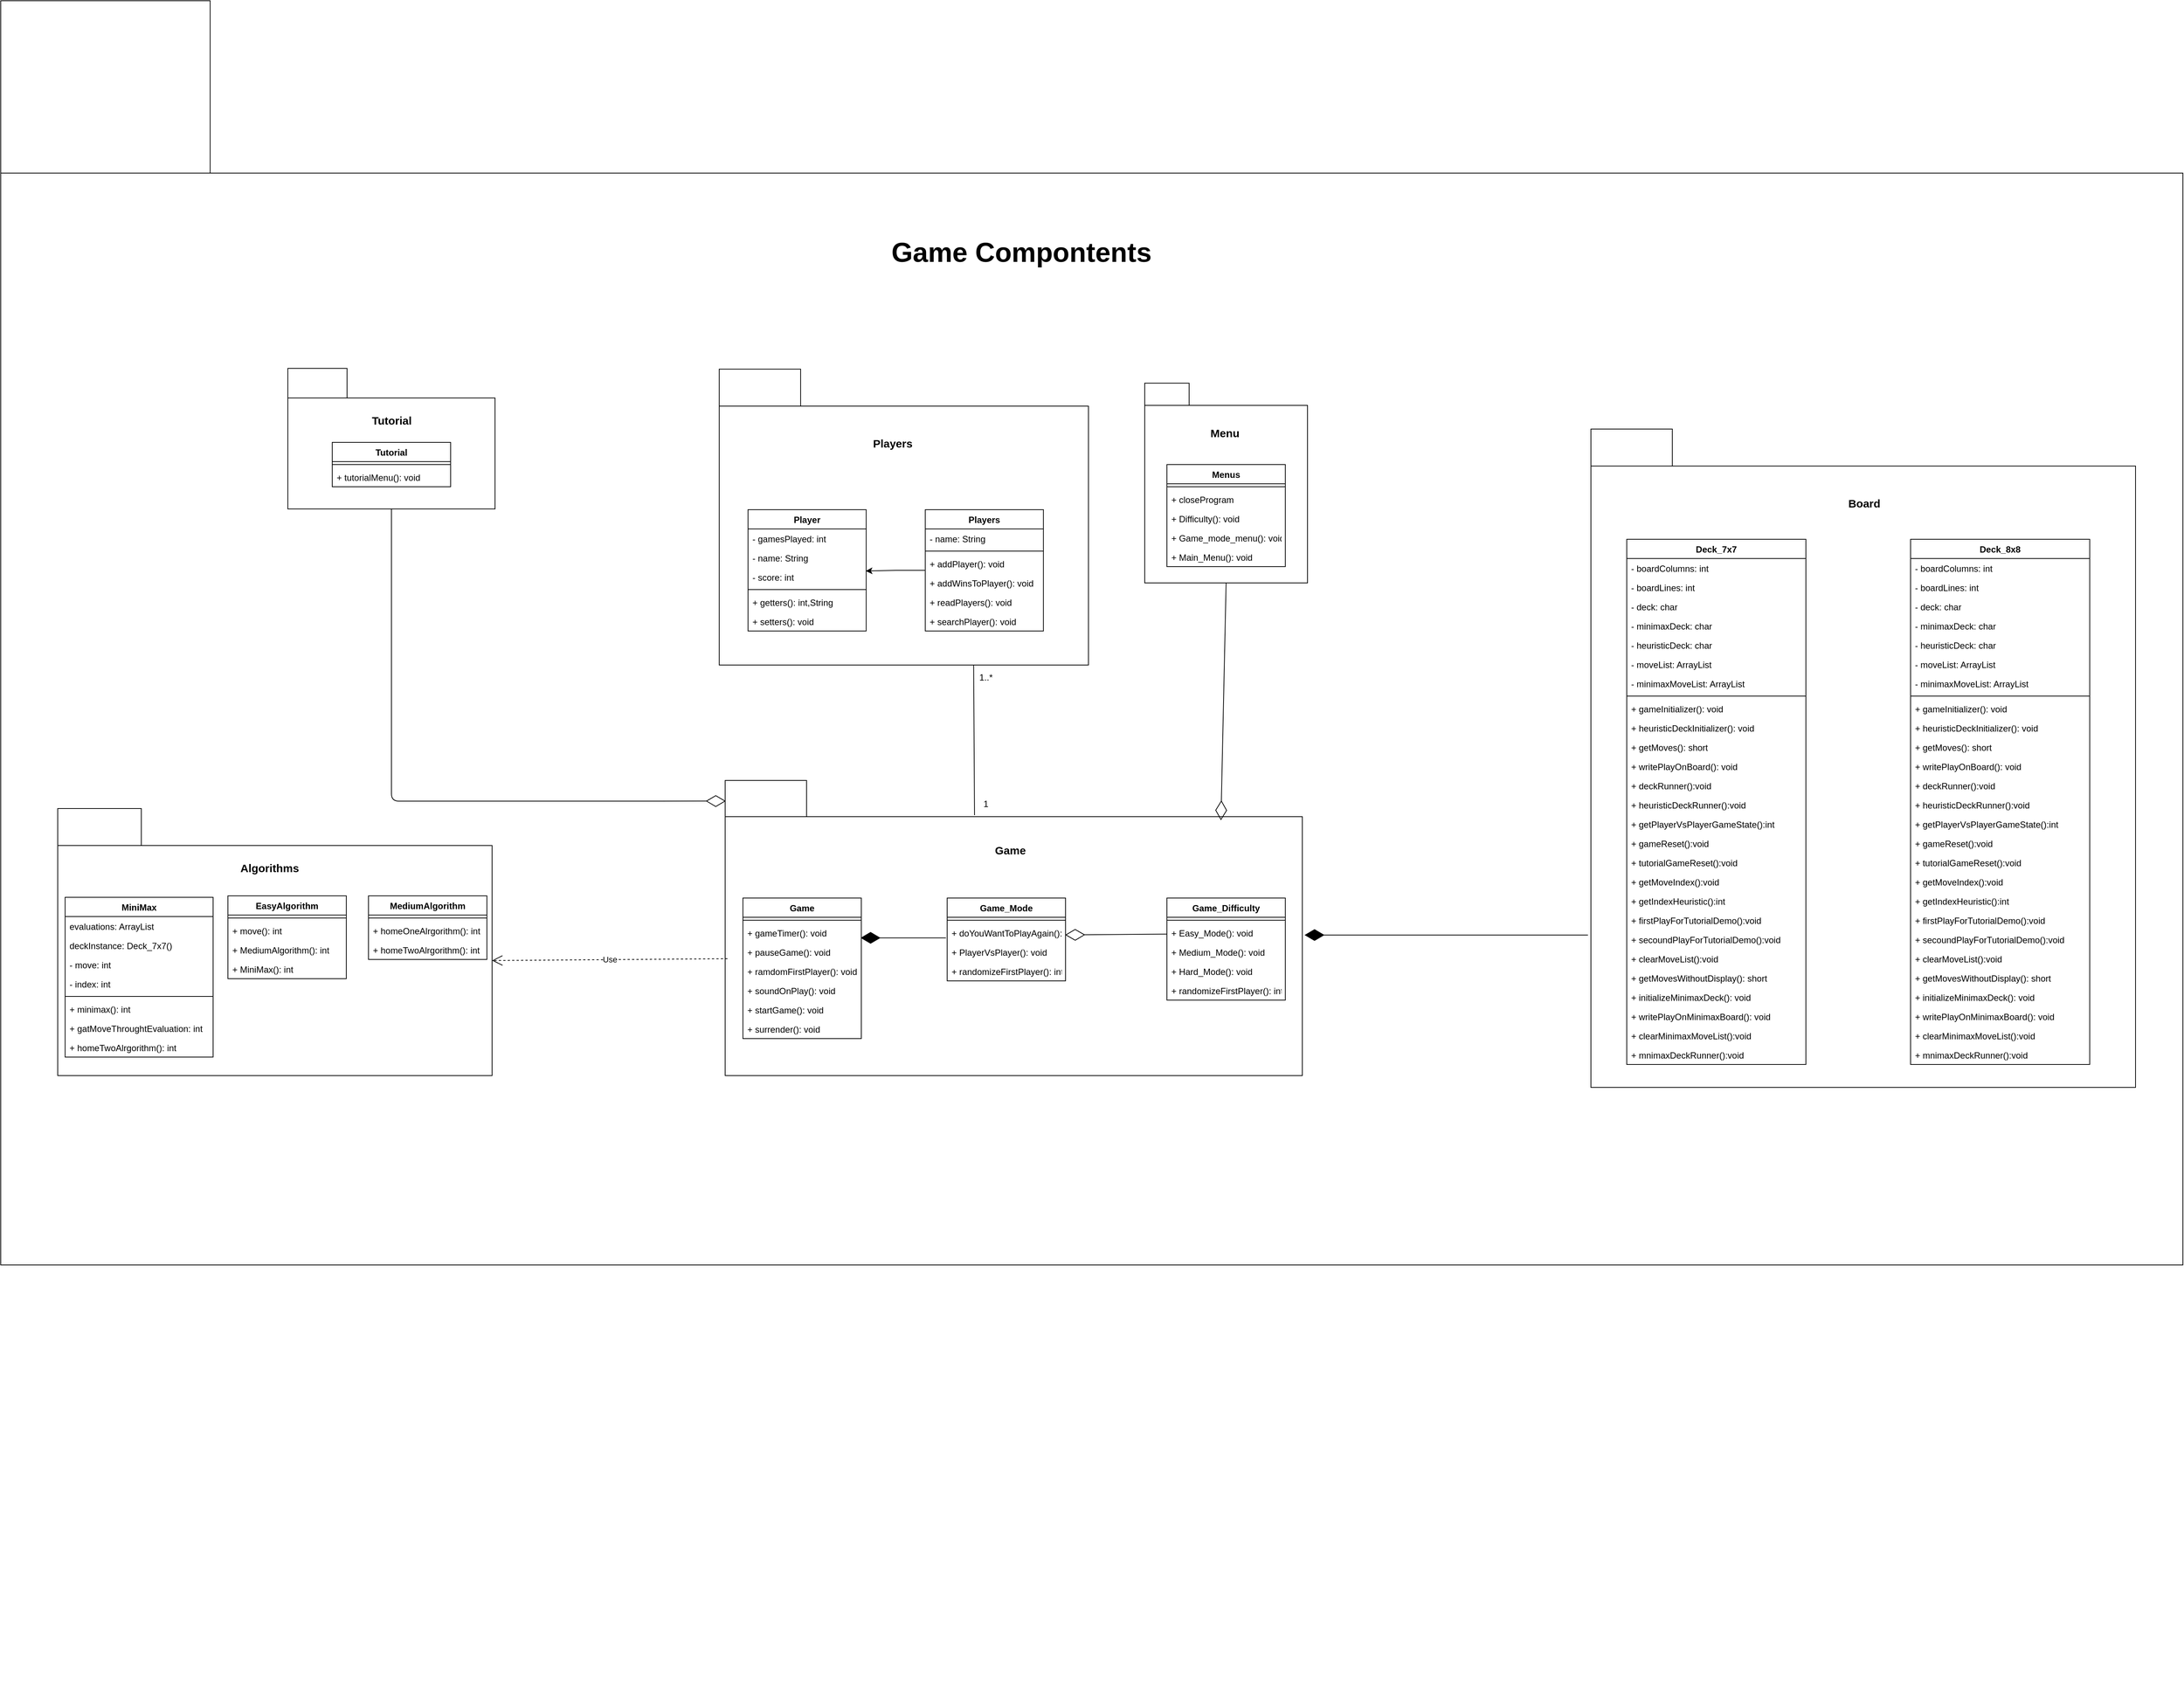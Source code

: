 <mxfile version="14.6.13" type="device"><diagram id="SHiGLCCTv51nnMmZFVOm" name="Page-1"><mxGraphModel dx="5067" dy="4311" grid="0" gridSize="10" guides="1" tooltips="1" connect="1" arrows="1" fold="1" page="1" pageScale="1" pageWidth="827" pageHeight="1169" math="0" shadow="0"><root><mxCell id="0"/><mxCell id="1" parent="0"/><mxCell id="QZk0ATHVLCthjwW66HpD-168" value="" style="shape=folder;fontStyle=1;spacingTop=10;tabWidth=283;tabHeight=233;tabPosition=left;html=1;" parent="1" vertex="1"><mxGeometry x="-1083" y="-2013" width="2949" height="1709" as="geometry"/></mxCell><mxCell id="QZk0ATHVLCthjwW66HpD-177" value="" style="group" parent="1" vertex="1" connectable="0"><mxGeometry x="-1006" y="-921" width="587" height="361" as="geometry"/></mxCell><mxCell id="QZk0ATHVLCthjwW66HpD-24" value="" style="shape=folder;fontStyle=1;spacingTop=10;tabWidth=113;tabHeight=50;tabPosition=left;html=1;" parent="QZk0ATHVLCthjwW66HpD-177" vertex="1"><mxGeometry width="587" height="361" as="geometry"/></mxCell><mxCell id="QZk0ATHVLCthjwW66HpD-42" value="MediumAlgorithm" style="swimlane;fontStyle=1;align=center;verticalAlign=top;childLayout=stackLayout;horizontal=1;startSize=26;horizontalStack=0;resizeParent=1;resizeParentMax=0;resizeLast=0;collapsible=1;marginBottom=0;" parent="QZk0ATHVLCthjwW66HpD-177" vertex="1"><mxGeometry x="420" y="118" width="160" height="86" as="geometry"/></mxCell><mxCell id="QZk0ATHVLCthjwW66HpD-44" value="" style="line;strokeWidth=1;fillColor=none;align=left;verticalAlign=middle;spacingTop=-1;spacingLeft=3;spacingRight=3;rotatable=0;labelPosition=right;points=[];portConstraint=eastwest;" parent="QZk0ATHVLCthjwW66HpD-42" vertex="1"><mxGeometry y="26" width="160" height="8" as="geometry"/></mxCell><mxCell id="QZk0ATHVLCthjwW66HpD-45" value="+ homeOneAlrgorithm(): int" style="text;strokeColor=none;fillColor=none;align=left;verticalAlign=top;spacingLeft=4;spacingRight=4;overflow=hidden;rotatable=0;points=[[0,0.5],[1,0.5]];portConstraint=eastwest;" parent="QZk0ATHVLCthjwW66HpD-42" vertex="1"><mxGeometry y="34" width="160" height="26" as="geometry"/></mxCell><mxCell id="QZk0ATHVLCthjwW66HpD-48" value="+ homeTwoAlrgorithm(): int" style="text;strokeColor=none;fillColor=none;align=left;verticalAlign=top;spacingLeft=4;spacingRight=4;overflow=hidden;rotatable=0;points=[[0,0.5],[1,0.5]];portConstraint=eastwest;" parent="QZk0ATHVLCthjwW66HpD-42" vertex="1"><mxGeometry y="60" width="160" height="26" as="geometry"/></mxCell><mxCell id="QZk0ATHVLCthjwW66HpD-49" value="MiniMax" style="swimlane;fontStyle=1;align=center;verticalAlign=top;childLayout=stackLayout;horizontal=1;startSize=26;horizontalStack=0;resizeParent=1;resizeParentMax=0;resizeLast=0;collapsible=1;marginBottom=0;" parent="QZk0ATHVLCthjwW66HpD-177" vertex="1"><mxGeometry x="10" y="120" width="200" height="216" as="geometry"/></mxCell><mxCell id="QZk0ATHVLCthjwW66HpD-55" value="evaluations: ArrayList" style="text;strokeColor=none;fillColor=none;align=left;verticalAlign=top;spacingLeft=4;spacingRight=4;overflow=hidden;rotatable=0;points=[[0,0.5],[1,0.5]];portConstraint=eastwest;" parent="QZk0ATHVLCthjwW66HpD-49" vertex="1"><mxGeometry y="26" width="200" height="26" as="geometry"/></mxCell><mxCell id="QZk0ATHVLCthjwW66HpD-50" value="deckInstance: Deck_7x7()" style="text;strokeColor=none;fillColor=none;align=left;verticalAlign=top;spacingLeft=4;spacingRight=4;overflow=hidden;rotatable=0;points=[[0,0.5],[1,0.5]];portConstraint=eastwest;" parent="QZk0ATHVLCthjwW66HpD-49" vertex="1"><mxGeometry y="52" width="200" height="26" as="geometry"/></mxCell><mxCell id="QZk0ATHVLCthjwW66HpD-56" value="- move: int" style="text;strokeColor=none;fillColor=none;align=left;verticalAlign=top;spacingLeft=4;spacingRight=4;overflow=hidden;rotatable=0;points=[[0,0.5],[1,0.5]];portConstraint=eastwest;" parent="QZk0ATHVLCthjwW66HpD-49" vertex="1"><mxGeometry y="78" width="200" height="26" as="geometry"/></mxCell><mxCell id="QZk0ATHVLCthjwW66HpD-57" value="- index: int" style="text;strokeColor=none;fillColor=none;align=left;verticalAlign=top;spacingLeft=4;spacingRight=4;overflow=hidden;rotatable=0;points=[[0,0.5],[1,0.5]];portConstraint=eastwest;" parent="QZk0ATHVLCthjwW66HpD-49" vertex="1"><mxGeometry y="104" width="200" height="26" as="geometry"/></mxCell><mxCell id="QZk0ATHVLCthjwW66HpD-51" value="" style="line;strokeWidth=1;fillColor=none;align=left;verticalAlign=middle;spacingTop=-1;spacingLeft=3;spacingRight=3;rotatable=0;labelPosition=right;points=[];portConstraint=eastwest;" parent="QZk0ATHVLCthjwW66HpD-49" vertex="1"><mxGeometry y="130" width="200" height="8" as="geometry"/></mxCell><mxCell id="QZk0ATHVLCthjwW66HpD-52" value="+ minimax(): int" style="text;strokeColor=none;fillColor=none;align=left;verticalAlign=top;spacingLeft=4;spacingRight=4;overflow=hidden;rotatable=0;points=[[0,0.5],[1,0.5]];portConstraint=eastwest;" parent="QZk0ATHVLCthjwW66HpD-49" vertex="1"><mxGeometry y="138" width="200" height="26" as="geometry"/></mxCell><mxCell id="QZk0ATHVLCthjwW66HpD-54" value="+ gatMoveThroughtEvaluation: int" style="text;strokeColor=none;fillColor=none;align=left;verticalAlign=top;spacingLeft=4;spacingRight=4;overflow=hidden;rotatable=0;points=[[0,0.5],[1,0.5]];portConstraint=eastwest;" parent="QZk0ATHVLCthjwW66HpD-49" vertex="1"><mxGeometry y="164" width="200" height="26" as="geometry"/></mxCell><mxCell id="QZk0ATHVLCthjwW66HpD-53" value="+ homeTwoAlrgorithm(): int" style="text;strokeColor=none;fillColor=none;align=left;verticalAlign=top;spacingLeft=4;spacingRight=4;overflow=hidden;rotatable=0;points=[[0,0.5],[1,0.5]];portConstraint=eastwest;" parent="QZk0ATHVLCthjwW66HpD-49" vertex="1"><mxGeometry y="190" width="200" height="26" as="geometry"/></mxCell><mxCell id="0ii3OmerjSf7VFNKcAh5-3" value="EasyAlgorithm" style="swimlane;fontStyle=1;align=center;verticalAlign=top;childLayout=stackLayout;horizontal=1;startSize=26;horizontalStack=0;resizeParent=1;resizeParentMax=0;resizeLast=0;collapsible=1;marginBottom=0;" parent="QZk0ATHVLCthjwW66HpD-177" vertex="1"><mxGeometry x="230" y="118" width="160" height="112" as="geometry"/></mxCell><mxCell id="0ii3OmerjSf7VFNKcAh5-5" value="" style="line;strokeWidth=1;fillColor=none;align=left;verticalAlign=middle;spacingTop=-1;spacingLeft=3;spacingRight=3;rotatable=0;labelPosition=right;points=[];portConstraint=eastwest;" parent="0ii3OmerjSf7VFNKcAh5-3" vertex="1"><mxGeometry y="26" width="160" height="8" as="geometry"/></mxCell><mxCell id="0ii3OmerjSf7VFNKcAh5-6" value="+ move(): int" style="text;strokeColor=none;fillColor=none;align=left;verticalAlign=top;spacingLeft=4;spacingRight=4;overflow=hidden;rotatable=0;points=[[0,0.5],[1,0.5]];portConstraint=eastwest;" parent="0ii3OmerjSf7VFNKcAh5-3" vertex="1"><mxGeometry y="34" width="160" height="26" as="geometry"/></mxCell><mxCell id="0ii3OmerjSf7VFNKcAh5-7" value="+ MediumAlgorithm(): int" style="text;strokeColor=none;fillColor=none;align=left;verticalAlign=top;spacingLeft=4;spacingRight=4;overflow=hidden;rotatable=0;points=[[0,0.5],[1,0.5]];portConstraint=eastwest;" parent="0ii3OmerjSf7VFNKcAh5-3" vertex="1"><mxGeometry y="60" width="160" height="26" as="geometry"/></mxCell><mxCell id="0ii3OmerjSf7VFNKcAh5-8" value="+ MiniMax(): int" style="text;strokeColor=none;fillColor=none;align=left;verticalAlign=top;spacingLeft=4;spacingRight=4;overflow=hidden;rotatable=0;points=[[0,0.5],[1,0.5]];portConstraint=eastwest;" parent="0ii3OmerjSf7VFNKcAh5-3" vertex="1"><mxGeometry y="86" width="160" height="26" as="geometry"/></mxCell><mxCell id="QZk0ATHVLCthjwW66HpD-178" value="&lt;b&gt;&lt;font style=&quot;font-size: 15px&quot;&gt;Algorithms&lt;/font&gt;&lt;/b&gt;" style="text;html=1;align=center;verticalAlign=middle;resizable=0;points=[];autosize=1;strokeColor=none;" parent="QZk0ATHVLCthjwW66HpD-177" vertex="1"><mxGeometry x="241" y="70" width="90" height="20" as="geometry"/></mxCell><mxCell id="lV8-wAwcpKjAituCQFwr-4" value="" style="group" vertex="1" connectable="0" parent="1"><mxGeometry x="463" y="-1496" width="220" height="270" as="geometry"/></mxCell><mxCell id="lV8-wAwcpKjAituCQFwr-27" value="" style="group" vertex="1" connectable="0" parent="lV8-wAwcpKjAituCQFwr-4"><mxGeometry width="220" height="270" as="geometry"/></mxCell><mxCell id="QZk0ATHVLCthjwW66HpD-27" value="" style="shape=folder;fontStyle=1;spacingTop=10;tabWidth=60;tabHeight=30;tabPosition=left;html=1;" parent="lV8-wAwcpKjAituCQFwr-27" vertex="1"><mxGeometry width="220" height="270" as="geometry"/></mxCell><mxCell id="QZk0ATHVLCthjwW66HpD-136" value="Menus" style="swimlane;fontStyle=1;align=center;verticalAlign=top;childLayout=stackLayout;horizontal=1;startSize=26;horizontalStack=0;resizeParent=1;resizeParentMax=0;resizeLast=0;collapsible=1;marginBottom=0;" parent="lV8-wAwcpKjAituCQFwr-27" vertex="1"><mxGeometry x="30" y="110" width="160" height="138" as="geometry"/></mxCell><mxCell id="QZk0ATHVLCthjwW66HpD-138" value="" style="line;strokeWidth=1;fillColor=none;align=left;verticalAlign=middle;spacingTop=-1;spacingLeft=3;spacingRight=3;rotatable=0;labelPosition=right;points=[];portConstraint=eastwest;" parent="QZk0ATHVLCthjwW66HpD-136" vertex="1"><mxGeometry y="26" width="160" height="8" as="geometry"/></mxCell><mxCell id="QZk0ATHVLCthjwW66HpD-139" value="+ closeProgram" style="text;strokeColor=none;fillColor=none;align=left;verticalAlign=top;spacingLeft=4;spacingRight=4;overflow=hidden;rotatable=0;points=[[0,0.5],[1,0.5]];portConstraint=eastwest;" parent="QZk0ATHVLCthjwW66HpD-136" vertex="1"><mxGeometry y="34" width="160" height="26" as="geometry"/></mxCell><mxCell id="QZk0ATHVLCthjwW66HpD-140" value="+ Difficulty(): void" style="text;strokeColor=none;fillColor=none;align=left;verticalAlign=top;spacingLeft=4;spacingRight=4;overflow=hidden;rotatable=0;points=[[0,0.5],[1,0.5]];portConstraint=eastwest;" parent="QZk0ATHVLCthjwW66HpD-136" vertex="1"><mxGeometry y="60" width="160" height="26" as="geometry"/></mxCell><mxCell id="QZk0ATHVLCthjwW66HpD-141" value="+ Game_mode_menu(): void" style="text;strokeColor=none;fillColor=none;align=left;verticalAlign=top;spacingLeft=4;spacingRight=4;overflow=hidden;rotatable=0;points=[[0,0.5],[1,0.5]];portConstraint=eastwest;" parent="QZk0ATHVLCthjwW66HpD-136" vertex="1"><mxGeometry y="86" width="160" height="26" as="geometry"/></mxCell><mxCell id="QZk0ATHVLCthjwW66HpD-142" value="+ Main_Menu(): void" style="text;strokeColor=none;fillColor=none;align=left;verticalAlign=top;spacingLeft=4;spacingRight=4;overflow=hidden;rotatable=0;points=[[0,0.5],[1,0.5]];portConstraint=eastwest;" parent="QZk0ATHVLCthjwW66HpD-136" vertex="1"><mxGeometry y="112" width="160" height="26" as="geometry"/></mxCell><mxCell id="lV8-wAwcpKjAituCQFwr-3" value="&lt;b&gt;&lt;font style=&quot;font-size: 15px&quot;&gt;Menu&lt;/font&gt;&lt;/b&gt;" style="text;html=1;align=center;verticalAlign=middle;resizable=0;points=[];autosize=1;strokeColor=none;" vertex="1" parent="lV8-wAwcpKjAituCQFwr-27"><mxGeometry x="83" y="57" width="50" height="20" as="geometry"/></mxCell><mxCell id="lV8-wAwcpKjAituCQFwr-5" value="" style="group" vertex="1" connectable="0" parent="1"><mxGeometry x="1066" y="-1434" width="736" height="890" as="geometry"/></mxCell><mxCell id="QZk0ATHVLCthjwW66HpD-26" value="" style="shape=folder;fontStyle=1;spacingTop=10;tabWidth=110;tabHeight=50;tabPosition=left;html=1;" parent="lV8-wAwcpKjAituCQFwr-5" vertex="1"><mxGeometry width="736" height="890" as="geometry"/></mxCell><mxCell id="QZk0ATHVLCthjwW66HpD-85" value="Deck_8x8" style="swimlane;fontStyle=1;align=center;verticalAlign=top;childLayout=stackLayout;horizontal=1;startSize=26;horizontalStack=0;resizeParent=1;resizeParentMax=0;resizeLast=0;collapsible=1;marginBottom=0;" parent="lV8-wAwcpKjAituCQFwr-5" vertex="1"><mxGeometry x="431.998" y="149" width="242.105" height="710" as="geometry"/></mxCell><mxCell id="QZk0ATHVLCthjwW66HpD-86" value="- boardColumns: int" style="text;strokeColor=none;fillColor=none;align=left;verticalAlign=top;spacingLeft=4;spacingRight=4;overflow=hidden;rotatable=0;points=[[0,0.5],[1,0.5]];portConstraint=eastwest;" parent="QZk0ATHVLCthjwW66HpD-85" vertex="1"><mxGeometry y="26" width="242.105" height="26" as="geometry"/></mxCell><mxCell id="QZk0ATHVLCthjwW66HpD-87" value="- boardLines: int" style="text;strokeColor=none;fillColor=none;align=left;verticalAlign=top;spacingLeft=4;spacingRight=4;overflow=hidden;rotatable=0;points=[[0,0.5],[1,0.5]];portConstraint=eastwest;" parent="QZk0ATHVLCthjwW66HpD-85" vertex="1"><mxGeometry y="52" width="242.105" height="26" as="geometry"/></mxCell><mxCell id="QZk0ATHVLCthjwW66HpD-88" value="- deck: char" style="text;strokeColor=none;fillColor=none;align=left;verticalAlign=top;spacingLeft=4;spacingRight=4;overflow=hidden;rotatable=0;points=[[0,0.5],[1,0.5]];portConstraint=eastwest;" parent="QZk0ATHVLCthjwW66HpD-85" vertex="1"><mxGeometry y="78" width="242.105" height="26" as="geometry"/></mxCell><mxCell id="QZk0ATHVLCthjwW66HpD-89" value="- minimaxDeck: char" style="text;strokeColor=none;fillColor=none;align=left;verticalAlign=top;spacingLeft=4;spacingRight=4;overflow=hidden;rotatable=0;points=[[0,0.5],[1,0.5]];portConstraint=eastwest;" parent="QZk0ATHVLCthjwW66HpD-85" vertex="1"><mxGeometry y="104" width="242.105" height="26" as="geometry"/></mxCell><mxCell id="QZk0ATHVLCthjwW66HpD-90" value="- heuristicDeck: char" style="text;strokeColor=none;fillColor=none;align=left;verticalAlign=top;spacingLeft=4;spacingRight=4;overflow=hidden;rotatable=0;points=[[0,0.5],[1,0.5]];portConstraint=eastwest;" parent="QZk0ATHVLCthjwW66HpD-85" vertex="1"><mxGeometry y="130" width="242.105" height="26" as="geometry"/></mxCell><mxCell id="QZk0ATHVLCthjwW66HpD-91" value="- moveList: ArrayList" style="text;strokeColor=none;fillColor=none;align=left;verticalAlign=top;spacingLeft=4;spacingRight=4;overflow=hidden;rotatable=0;points=[[0,0.5],[1,0.5]];portConstraint=eastwest;" parent="QZk0ATHVLCthjwW66HpD-85" vertex="1"><mxGeometry y="156" width="242.105" height="26" as="geometry"/></mxCell><mxCell id="QZk0ATHVLCthjwW66HpD-92" value="- minimaxMoveList: ArrayList" style="text;strokeColor=none;fillColor=none;align=left;verticalAlign=top;spacingLeft=4;spacingRight=4;overflow=hidden;rotatable=0;points=[[0,0.5],[1,0.5]];portConstraint=eastwest;" parent="QZk0ATHVLCthjwW66HpD-85" vertex="1"><mxGeometry y="182" width="242.105" height="26" as="geometry"/></mxCell><mxCell id="QZk0ATHVLCthjwW66HpD-93" value="" style="line;strokeWidth=1;fillColor=none;align=left;verticalAlign=middle;spacingTop=-1;spacingLeft=3;spacingRight=3;rotatable=0;labelPosition=right;points=[];portConstraint=eastwest;" parent="QZk0ATHVLCthjwW66HpD-85" vertex="1"><mxGeometry y="208" width="242.105" height="8" as="geometry"/></mxCell><mxCell id="QZk0ATHVLCthjwW66HpD-94" value="+ gameInitializer(): void" style="text;strokeColor=none;fillColor=none;align=left;verticalAlign=top;spacingLeft=4;spacingRight=4;overflow=hidden;rotatable=0;points=[[0,0.5],[1,0.5]];portConstraint=eastwest;" parent="QZk0ATHVLCthjwW66HpD-85" vertex="1"><mxGeometry y="216" width="242.105" height="26" as="geometry"/></mxCell><mxCell id="QZk0ATHVLCthjwW66HpD-95" value="+ heuristicDeckInitializer(): void" style="text;strokeColor=none;fillColor=none;align=left;verticalAlign=top;spacingLeft=4;spacingRight=4;overflow=hidden;rotatable=0;points=[[0,0.5],[1,0.5]];portConstraint=eastwest;" parent="QZk0ATHVLCthjwW66HpD-85" vertex="1"><mxGeometry y="242" width="242.105" height="26" as="geometry"/></mxCell><mxCell id="QZk0ATHVLCthjwW66HpD-96" value="+ getMoves(): short" style="text;strokeColor=none;fillColor=none;align=left;verticalAlign=top;spacingLeft=4;spacingRight=4;overflow=hidden;rotatable=0;points=[[0,0.5],[1,0.5]];portConstraint=eastwest;" parent="QZk0ATHVLCthjwW66HpD-85" vertex="1"><mxGeometry y="268" width="242.105" height="26" as="geometry"/></mxCell><mxCell id="QZk0ATHVLCthjwW66HpD-97" value="+ writePlayOnBoard(): void" style="text;strokeColor=none;fillColor=none;align=left;verticalAlign=top;spacingLeft=4;spacingRight=4;overflow=hidden;rotatable=0;points=[[0,0.5],[1,0.5]];portConstraint=eastwest;" parent="QZk0ATHVLCthjwW66HpD-85" vertex="1"><mxGeometry y="294" width="242.105" height="26" as="geometry"/></mxCell><mxCell id="QZk0ATHVLCthjwW66HpD-98" value="+ deckRunner():void" style="text;strokeColor=none;fillColor=none;align=left;verticalAlign=top;spacingLeft=4;spacingRight=4;overflow=hidden;rotatable=0;points=[[0,0.5],[1,0.5]];portConstraint=eastwest;" parent="QZk0ATHVLCthjwW66HpD-85" vertex="1"><mxGeometry y="320" width="242.105" height="26" as="geometry"/></mxCell><mxCell id="QZk0ATHVLCthjwW66HpD-99" value="+ heuristicDeckRunner():void" style="text;strokeColor=none;fillColor=none;align=left;verticalAlign=top;spacingLeft=4;spacingRight=4;overflow=hidden;rotatable=0;points=[[0,0.5],[1,0.5]];portConstraint=eastwest;" parent="QZk0ATHVLCthjwW66HpD-85" vertex="1"><mxGeometry y="346" width="242.105" height="26" as="geometry"/></mxCell><mxCell id="QZk0ATHVLCthjwW66HpD-100" value="+ getPlayerVsPlayerGameState():int" style="text;strokeColor=none;fillColor=none;align=left;verticalAlign=top;spacingLeft=4;spacingRight=4;overflow=hidden;rotatable=0;points=[[0,0.5],[1,0.5]];portConstraint=eastwest;" parent="QZk0ATHVLCthjwW66HpD-85" vertex="1"><mxGeometry y="372" width="242.105" height="26" as="geometry"/></mxCell><mxCell id="QZk0ATHVLCthjwW66HpD-101" value="+ gameReset():void" style="text;strokeColor=none;fillColor=none;align=left;verticalAlign=top;spacingLeft=4;spacingRight=4;overflow=hidden;rotatable=0;points=[[0,0.5],[1,0.5]];portConstraint=eastwest;" parent="QZk0ATHVLCthjwW66HpD-85" vertex="1"><mxGeometry y="398" width="242.105" height="26" as="geometry"/></mxCell><mxCell id="QZk0ATHVLCthjwW66HpD-102" value="+ tutorialGameReset():void" style="text;strokeColor=none;fillColor=none;align=left;verticalAlign=top;spacingLeft=4;spacingRight=4;overflow=hidden;rotatable=0;points=[[0,0.5],[1,0.5]];portConstraint=eastwest;" parent="QZk0ATHVLCthjwW66HpD-85" vertex="1"><mxGeometry y="424" width="242.105" height="26" as="geometry"/></mxCell><mxCell id="QZk0ATHVLCthjwW66HpD-103" value="+ getMoveIndex():void" style="text;strokeColor=none;fillColor=none;align=left;verticalAlign=top;spacingLeft=4;spacingRight=4;overflow=hidden;rotatable=0;points=[[0,0.5],[1,0.5]];portConstraint=eastwest;" parent="QZk0ATHVLCthjwW66HpD-85" vertex="1"><mxGeometry y="450" width="242.105" height="26" as="geometry"/></mxCell><mxCell id="QZk0ATHVLCthjwW66HpD-104" value="+ getIndexHeuristic():int" style="text;strokeColor=none;fillColor=none;align=left;verticalAlign=top;spacingLeft=4;spacingRight=4;overflow=hidden;rotatable=0;points=[[0,0.5],[1,0.5]];portConstraint=eastwest;" parent="QZk0ATHVLCthjwW66HpD-85" vertex="1"><mxGeometry y="476" width="242.105" height="26" as="geometry"/></mxCell><mxCell id="QZk0ATHVLCthjwW66HpD-105" value="+ firstPlayForTutorialDemo():void" style="text;strokeColor=none;fillColor=none;align=left;verticalAlign=top;spacingLeft=4;spacingRight=4;overflow=hidden;rotatable=0;points=[[0,0.5],[1,0.5]];portConstraint=eastwest;" parent="QZk0ATHVLCthjwW66HpD-85" vertex="1"><mxGeometry y="502" width="242.105" height="26" as="geometry"/></mxCell><mxCell id="QZk0ATHVLCthjwW66HpD-106" value="+ secoundPlayForTutorialDemo():void" style="text;strokeColor=none;fillColor=none;align=left;verticalAlign=top;spacingLeft=4;spacingRight=4;overflow=hidden;rotatable=0;points=[[0,0.5],[1,0.5]];portConstraint=eastwest;" parent="QZk0ATHVLCthjwW66HpD-85" vertex="1"><mxGeometry y="528" width="242.105" height="26" as="geometry"/></mxCell><mxCell id="QZk0ATHVLCthjwW66HpD-107" value="+ clearMoveList():void" style="text;strokeColor=none;fillColor=none;align=left;verticalAlign=top;spacingLeft=4;spacingRight=4;overflow=hidden;rotatable=0;points=[[0,0.5],[1,0.5]];portConstraint=eastwest;" parent="QZk0ATHVLCthjwW66HpD-85" vertex="1"><mxGeometry y="554" width="242.105" height="26" as="geometry"/></mxCell><mxCell id="QZk0ATHVLCthjwW66HpD-108" value="+ getMovesWithoutDisplay(): short" style="text;strokeColor=none;fillColor=none;align=left;verticalAlign=top;spacingLeft=4;spacingRight=4;overflow=hidden;rotatable=0;points=[[0,0.5],[1,0.5]];portConstraint=eastwest;" parent="QZk0ATHVLCthjwW66HpD-85" vertex="1"><mxGeometry y="580" width="242.105" height="26" as="geometry"/></mxCell><mxCell id="QZk0ATHVLCthjwW66HpD-109" value="+ initializeMinimaxDeck(): void" style="text;strokeColor=none;fillColor=none;align=left;verticalAlign=top;spacingLeft=4;spacingRight=4;overflow=hidden;rotatable=0;points=[[0,0.5],[1,0.5]];portConstraint=eastwest;" parent="QZk0ATHVLCthjwW66HpD-85" vertex="1"><mxGeometry y="606" width="242.105" height="26" as="geometry"/></mxCell><mxCell id="QZk0ATHVLCthjwW66HpD-110" value="+ writePlayOnMinimaxBoard(): void" style="text;strokeColor=none;fillColor=none;align=left;verticalAlign=top;spacingLeft=4;spacingRight=4;overflow=hidden;rotatable=0;points=[[0,0.5],[1,0.5]];portConstraint=eastwest;" parent="QZk0ATHVLCthjwW66HpD-85" vertex="1"><mxGeometry y="632" width="242.105" height="26" as="geometry"/></mxCell><mxCell id="QZk0ATHVLCthjwW66HpD-111" value="+ clearMinimaxMoveList():void" style="text;strokeColor=none;fillColor=none;align=left;verticalAlign=top;spacingLeft=4;spacingRight=4;overflow=hidden;rotatable=0;points=[[0,0.5],[1,0.5]];portConstraint=eastwest;" parent="QZk0ATHVLCthjwW66HpD-85" vertex="1"><mxGeometry y="658" width="242.105" height="26" as="geometry"/></mxCell><mxCell id="QZk0ATHVLCthjwW66HpD-112" value="+ mnimaxDeckRunner():void" style="text;strokeColor=none;fillColor=none;align=left;verticalAlign=top;spacingLeft=4;spacingRight=4;overflow=hidden;rotatable=0;points=[[0,0.5],[1,0.5]];portConstraint=eastwest;" parent="QZk0ATHVLCthjwW66HpD-85" vertex="1"><mxGeometry y="684" width="242.105" height="26" as="geometry"/></mxCell><mxCell id="0ii3OmerjSf7VFNKcAh5-9" value="Deck_7x7" style="swimlane;fontStyle=1;align=center;verticalAlign=top;childLayout=stackLayout;horizontal=1;startSize=26;horizontalStack=0;resizeParent=1;resizeParentMax=0;resizeLast=0;collapsible=1;marginBottom=0;" parent="lV8-wAwcpKjAituCQFwr-5" vertex="1"><mxGeometry x="48.421" y="149" width="242.105" height="710" as="geometry"/></mxCell><mxCell id="0ii3OmerjSf7VFNKcAh5-10" value="- boardColumns: int" style="text;strokeColor=none;fillColor=none;align=left;verticalAlign=top;spacingLeft=4;spacingRight=4;overflow=hidden;rotatable=0;points=[[0,0.5],[1,0.5]];portConstraint=eastwest;" parent="0ii3OmerjSf7VFNKcAh5-9" vertex="1"><mxGeometry y="26" width="242.105" height="26" as="geometry"/></mxCell><mxCell id="QZk0ATHVLCthjwW66HpD-59" value="- boardLines: int" style="text;strokeColor=none;fillColor=none;align=left;verticalAlign=top;spacingLeft=4;spacingRight=4;overflow=hidden;rotatable=0;points=[[0,0.5],[1,0.5]];portConstraint=eastwest;" parent="0ii3OmerjSf7VFNKcAh5-9" vertex="1"><mxGeometry y="52" width="242.105" height="26" as="geometry"/></mxCell><mxCell id="QZk0ATHVLCthjwW66HpD-60" value="- deck: char" style="text;strokeColor=none;fillColor=none;align=left;verticalAlign=top;spacingLeft=4;spacingRight=4;overflow=hidden;rotatable=0;points=[[0,0.5],[1,0.5]];portConstraint=eastwest;" parent="0ii3OmerjSf7VFNKcAh5-9" vertex="1"><mxGeometry y="78" width="242.105" height="26" as="geometry"/></mxCell><mxCell id="QZk0ATHVLCthjwW66HpD-61" value="- minimaxDeck: char" style="text;strokeColor=none;fillColor=none;align=left;verticalAlign=top;spacingLeft=4;spacingRight=4;overflow=hidden;rotatable=0;points=[[0,0.5],[1,0.5]];portConstraint=eastwest;" parent="0ii3OmerjSf7VFNKcAh5-9" vertex="1"><mxGeometry y="104" width="242.105" height="26" as="geometry"/></mxCell><mxCell id="QZk0ATHVLCthjwW66HpD-62" value="- heuristicDeck: char" style="text;strokeColor=none;fillColor=none;align=left;verticalAlign=top;spacingLeft=4;spacingRight=4;overflow=hidden;rotatable=0;points=[[0,0.5],[1,0.5]];portConstraint=eastwest;" parent="0ii3OmerjSf7VFNKcAh5-9" vertex="1"><mxGeometry y="130" width="242.105" height="26" as="geometry"/></mxCell><mxCell id="QZk0ATHVLCthjwW66HpD-65" value="- moveList: ArrayList" style="text;strokeColor=none;fillColor=none;align=left;verticalAlign=top;spacingLeft=4;spacingRight=4;overflow=hidden;rotatable=0;points=[[0,0.5],[1,0.5]];portConstraint=eastwest;" parent="0ii3OmerjSf7VFNKcAh5-9" vertex="1"><mxGeometry y="156" width="242.105" height="26" as="geometry"/></mxCell><mxCell id="QZk0ATHVLCthjwW66HpD-64" value="- minimaxMoveList: ArrayList" style="text;strokeColor=none;fillColor=none;align=left;verticalAlign=top;spacingLeft=4;spacingRight=4;overflow=hidden;rotatable=0;points=[[0,0.5],[1,0.5]];portConstraint=eastwest;" parent="0ii3OmerjSf7VFNKcAh5-9" vertex="1"><mxGeometry y="182" width="242.105" height="26" as="geometry"/></mxCell><mxCell id="0ii3OmerjSf7VFNKcAh5-11" value="" style="line;strokeWidth=1;fillColor=none;align=left;verticalAlign=middle;spacingTop=-1;spacingLeft=3;spacingRight=3;rotatable=0;labelPosition=right;points=[];portConstraint=eastwest;" parent="0ii3OmerjSf7VFNKcAh5-9" vertex="1"><mxGeometry y="208" width="242.105" height="8" as="geometry"/></mxCell><mxCell id="0ii3OmerjSf7VFNKcAh5-12" value="+ gameInitializer(): void" style="text;strokeColor=none;fillColor=none;align=left;verticalAlign=top;spacingLeft=4;spacingRight=4;overflow=hidden;rotatable=0;points=[[0,0.5],[1,0.5]];portConstraint=eastwest;" parent="0ii3OmerjSf7VFNKcAh5-9" vertex="1"><mxGeometry y="216" width="242.105" height="26" as="geometry"/></mxCell><mxCell id="QZk0ATHVLCthjwW66HpD-66" value="+ heuristicDeckInitializer(): void" style="text;strokeColor=none;fillColor=none;align=left;verticalAlign=top;spacingLeft=4;spacingRight=4;overflow=hidden;rotatable=0;points=[[0,0.5],[1,0.5]];portConstraint=eastwest;" parent="0ii3OmerjSf7VFNKcAh5-9" vertex="1"><mxGeometry y="242" width="242.105" height="26" as="geometry"/></mxCell><mxCell id="QZk0ATHVLCthjwW66HpD-67" value="+ getMoves(): short" style="text;strokeColor=none;fillColor=none;align=left;verticalAlign=top;spacingLeft=4;spacingRight=4;overflow=hidden;rotatable=0;points=[[0,0.5],[1,0.5]];portConstraint=eastwest;" parent="0ii3OmerjSf7VFNKcAh5-9" vertex="1"><mxGeometry y="268" width="242.105" height="26" as="geometry"/></mxCell><mxCell id="QZk0ATHVLCthjwW66HpD-68" value="+ writePlayOnBoard(): void" style="text;strokeColor=none;fillColor=none;align=left;verticalAlign=top;spacingLeft=4;spacingRight=4;overflow=hidden;rotatable=0;points=[[0,0.5],[1,0.5]];portConstraint=eastwest;" parent="0ii3OmerjSf7VFNKcAh5-9" vertex="1"><mxGeometry y="294" width="242.105" height="26" as="geometry"/></mxCell><mxCell id="QZk0ATHVLCthjwW66HpD-69" value="+ deckRunner():void" style="text;strokeColor=none;fillColor=none;align=left;verticalAlign=top;spacingLeft=4;spacingRight=4;overflow=hidden;rotatable=0;points=[[0,0.5],[1,0.5]];portConstraint=eastwest;" parent="0ii3OmerjSf7VFNKcAh5-9" vertex="1"><mxGeometry y="320" width="242.105" height="26" as="geometry"/></mxCell><mxCell id="QZk0ATHVLCthjwW66HpD-70" value="+ heuristicDeckRunner():void" style="text;strokeColor=none;fillColor=none;align=left;verticalAlign=top;spacingLeft=4;spacingRight=4;overflow=hidden;rotatable=0;points=[[0,0.5],[1,0.5]];portConstraint=eastwest;" parent="0ii3OmerjSf7VFNKcAh5-9" vertex="1"><mxGeometry y="346" width="242.105" height="26" as="geometry"/></mxCell><mxCell id="QZk0ATHVLCthjwW66HpD-71" value="+ getPlayerVsPlayerGameState():int" style="text;strokeColor=none;fillColor=none;align=left;verticalAlign=top;spacingLeft=4;spacingRight=4;overflow=hidden;rotatable=0;points=[[0,0.5],[1,0.5]];portConstraint=eastwest;" parent="0ii3OmerjSf7VFNKcAh5-9" vertex="1"><mxGeometry y="372" width="242.105" height="26" as="geometry"/></mxCell><mxCell id="QZk0ATHVLCthjwW66HpD-72" value="+ gameReset():void" style="text;strokeColor=none;fillColor=none;align=left;verticalAlign=top;spacingLeft=4;spacingRight=4;overflow=hidden;rotatable=0;points=[[0,0.5],[1,0.5]];portConstraint=eastwest;" parent="0ii3OmerjSf7VFNKcAh5-9" vertex="1"><mxGeometry y="398" width="242.105" height="26" as="geometry"/></mxCell><mxCell id="QZk0ATHVLCthjwW66HpD-73" value="+ tutorialGameReset():void" style="text;strokeColor=none;fillColor=none;align=left;verticalAlign=top;spacingLeft=4;spacingRight=4;overflow=hidden;rotatable=0;points=[[0,0.5],[1,0.5]];portConstraint=eastwest;" parent="0ii3OmerjSf7VFNKcAh5-9" vertex="1"><mxGeometry y="424" width="242.105" height="26" as="geometry"/></mxCell><mxCell id="QZk0ATHVLCthjwW66HpD-74" value="+ getMoveIndex():void" style="text;strokeColor=none;fillColor=none;align=left;verticalAlign=top;spacingLeft=4;spacingRight=4;overflow=hidden;rotatable=0;points=[[0,0.5],[1,0.5]];portConstraint=eastwest;" parent="0ii3OmerjSf7VFNKcAh5-9" vertex="1"><mxGeometry y="450" width="242.105" height="26" as="geometry"/></mxCell><mxCell id="QZk0ATHVLCthjwW66HpD-75" value="+ getIndexHeuristic():int" style="text;strokeColor=none;fillColor=none;align=left;verticalAlign=top;spacingLeft=4;spacingRight=4;overflow=hidden;rotatable=0;points=[[0,0.5],[1,0.5]];portConstraint=eastwest;" parent="0ii3OmerjSf7VFNKcAh5-9" vertex="1"><mxGeometry y="476" width="242.105" height="26" as="geometry"/></mxCell><mxCell id="QZk0ATHVLCthjwW66HpD-76" value="+ firstPlayForTutorialDemo():void" style="text;strokeColor=none;fillColor=none;align=left;verticalAlign=top;spacingLeft=4;spacingRight=4;overflow=hidden;rotatable=0;points=[[0,0.5],[1,0.5]];portConstraint=eastwest;" parent="0ii3OmerjSf7VFNKcAh5-9" vertex="1"><mxGeometry y="502" width="242.105" height="26" as="geometry"/></mxCell><mxCell id="QZk0ATHVLCthjwW66HpD-77" value="+ secoundPlayForTutorialDemo():void" style="text;strokeColor=none;fillColor=none;align=left;verticalAlign=top;spacingLeft=4;spacingRight=4;overflow=hidden;rotatable=0;points=[[0,0.5],[1,0.5]];portConstraint=eastwest;" parent="0ii3OmerjSf7VFNKcAh5-9" vertex="1"><mxGeometry y="528" width="242.105" height="26" as="geometry"/></mxCell><mxCell id="QZk0ATHVLCthjwW66HpD-78" value="+ clearMoveList():void" style="text;strokeColor=none;fillColor=none;align=left;verticalAlign=top;spacingLeft=4;spacingRight=4;overflow=hidden;rotatable=0;points=[[0,0.5],[1,0.5]];portConstraint=eastwest;" parent="0ii3OmerjSf7VFNKcAh5-9" vertex="1"><mxGeometry y="554" width="242.105" height="26" as="geometry"/></mxCell><mxCell id="QZk0ATHVLCthjwW66HpD-79" value="+ getMovesWithoutDisplay(): short" style="text;strokeColor=none;fillColor=none;align=left;verticalAlign=top;spacingLeft=4;spacingRight=4;overflow=hidden;rotatable=0;points=[[0,0.5],[1,0.5]];portConstraint=eastwest;" parent="0ii3OmerjSf7VFNKcAh5-9" vertex="1"><mxGeometry y="580" width="242.105" height="26" as="geometry"/></mxCell><mxCell id="QZk0ATHVLCthjwW66HpD-80" value="+ initializeMinimaxDeck(): void" style="text;strokeColor=none;fillColor=none;align=left;verticalAlign=top;spacingLeft=4;spacingRight=4;overflow=hidden;rotatable=0;points=[[0,0.5],[1,0.5]];portConstraint=eastwest;" parent="0ii3OmerjSf7VFNKcAh5-9" vertex="1"><mxGeometry y="606" width="242.105" height="26" as="geometry"/></mxCell><mxCell id="QZk0ATHVLCthjwW66HpD-81" value="+ writePlayOnMinimaxBoard(): void" style="text;strokeColor=none;fillColor=none;align=left;verticalAlign=top;spacingLeft=4;spacingRight=4;overflow=hidden;rotatable=0;points=[[0,0.5],[1,0.5]];portConstraint=eastwest;" parent="0ii3OmerjSf7VFNKcAh5-9" vertex="1"><mxGeometry y="632" width="242.105" height="26" as="geometry"/></mxCell><mxCell id="QZk0ATHVLCthjwW66HpD-83" value="+ clearMinimaxMoveList():void" style="text;strokeColor=none;fillColor=none;align=left;verticalAlign=top;spacingLeft=4;spacingRight=4;overflow=hidden;rotatable=0;points=[[0,0.5],[1,0.5]];portConstraint=eastwest;" parent="0ii3OmerjSf7VFNKcAh5-9" vertex="1"><mxGeometry y="658" width="242.105" height="26" as="geometry"/></mxCell><mxCell id="QZk0ATHVLCthjwW66HpD-84" value="+ mnimaxDeckRunner():void" style="text;strokeColor=none;fillColor=none;align=left;verticalAlign=top;spacingLeft=4;spacingRight=4;overflow=hidden;rotatable=0;points=[[0,0.5],[1,0.5]];portConstraint=eastwest;" parent="0ii3OmerjSf7VFNKcAh5-9" vertex="1"><mxGeometry y="684" width="242.105" height="26" as="geometry"/></mxCell><mxCell id="lV8-wAwcpKjAituCQFwr-6" value="&lt;b&gt;&lt;font style=&quot;font-size: 15px&quot;&gt;Board&lt;/font&gt;&lt;/b&gt;" style="text;html=1;align=center;verticalAlign=middle;resizable=0;points=[];autosize=1;strokeColor=none;" vertex="1" parent="lV8-wAwcpKjAituCQFwr-5"><mxGeometry x="338.947" y="90" width="60" height="20" as="geometry"/></mxCell><mxCell id="lV8-wAwcpKjAituCQFwr-7" value="" style="group" vertex="1" connectable="0" parent="1"><mxGeometry x="440" y="85" width="280" height="190" as="geometry"/></mxCell><mxCell id="lV8-wAwcpKjAituCQFwr-31" value="" style="group" vertex="1" connectable="0" parent="lV8-wAwcpKjAituCQFwr-7"><mxGeometry width="280" height="190" as="geometry"/></mxCell><mxCell id="lV8-wAwcpKjAituCQFwr-32" value="" style="group" vertex="1" connectable="0" parent="lV8-wAwcpKjAituCQFwr-31"><mxGeometry x="-1135" y="-1601" width="280" height="190" as="geometry"/></mxCell><mxCell id="QZk0ATHVLCthjwW66HpD-29" value="" style="shape=folder;fontStyle=1;spacingTop=10;tabWidth=80;tabHeight=40;tabPosition=left;html=1;" parent="lV8-wAwcpKjAituCQFwr-32" vertex="1"><mxGeometry width="280" height="190" as="geometry"/></mxCell><mxCell id="QZk0ATHVLCthjwW66HpD-161" value="Tutorial" style="swimlane;fontStyle=1;align=center;verticalAlign=top;childLayout=stackLayout;horizontal=1;startSize=26;horizontalStack=0;resizeParent=1;resizeParentMax=0;resizeLast=0;collapsible=1;marginBottom=0;" parent="lV8-wAwcpKjAituCQFwr-32" vertex="1"><mxGeometry x="60" y="100" width="160" height="60" as="geometry"/></mxCell><mxCell id="QZk0ATHVLCthjwW66HpD-163" value="" style="line;strokeWidth=1;fillColor=none;align=left;verticalAlign=middle;spacingTop=-1;spacingLeft=3;spacingRight=3;rotatable=0;labelPosition=right;points=[];portConstraint=eastwest;" parent="QZk0ATHVLCthjwW66HpD-161" vertex="1"><mxGeometry y="26" width="160" height="8" as="geometry"/></mxCell><mxCell id="QZk0ATHVLCthjwW66HpD-165" value="+ tutorialMenu(): void" style="text;strokeColor=none;fillColor=none;align=left;verticalAlign=top;spacingLeft=4;spacingRight=4;overflow=hidden;rotatable=0;points=[[0,0.5],[1,0.5]];portConstraint=eastwest;" parent="QZk0ATHVLCthjwW66HpD-161" vertex="1"><mxGeometry y="34" width="160" height="26" as="geometry"/></mxCell><mxCell id="lV8-wAwcpKjAituCQFwr-8" value="&lt;b&gt;&lt;font style=&quot;font-size: 15px&quot;&gt;Tutorial&lt;/font&gt;&lt;/b&gt;" style="text;html=1;align=center;verticalAlign=middle;resizable=0;points=[];autosize=1;strokeColor=none;" vertex="1" parent="lV8-wAwcpKjAituCQFwr-32"><mxGeometry x="105" y="60" width="70" height="20" as="geometry"/></mxCell><mxCell id="lV8-wAwcpKjAituCQFwr-20" value="" style="group" vertex="1" connectable="0" parent="1"><mxGeometry x="-104" y="-959" width="780" height="399" as="geometry"/></mxCell><mxCell id="lV8-wAwcpKjAituCQFwr-9" value="" style="shape=folder;fontStyle=1;spacingTop=10;tabWidth=110;tabHeight=49;tabPosition=left;html=1;" vertex="1" parent="lV8-wAwcpKjAituCQFwr-20"><mxGeometry width="780" height="399" as="geometry"/></mxCell><mxCell id="QZk0ATHVLCthjwW66HpD-30" value="Game" style="swimlane;fontStyle=1;align=center;verticalAlign=top;childLayout=stackLayout;horizontal=1;startSize=26;horizontalStack=0;resizeParent=1;resizeParentMax=0;resizeLast=0;collapsible=1;marginBottom=0;" parent="lV8-wAwcpKjAituCQFwr-20" vertex="1"><mxGeometry x="24" y="159" width="160" height="190" as="geometry"/></mxCell><mxCell id="QZk0ATHVLCthjwW66HpD-32" value="" style="line;strokeWidth=1;fillColor=none;align=left;verticalAlign=middle;spacingTop=-1;spacingLeft=3;spacingRight=3;rotatable=0;labelPosition=right;points=[];portConstraint=eastwest;" parent="QZk0ATHVLCthjwW66HpD-30" vertex="1"><mxGeometry y="26" width="160" height="8" as="geometry"/></mxCell><mxCell id="QZk0ATHVLCthjwW66HpD-33" value="+ gameTimer(): void" style="text;strokeColor=none;fillColor=none;align=left;verticalAlign=top;spacingLeft=4;spacingRight=4;overflow=hidden;rotatable=0;points=[[0,0.5],[1,0.5]];portConstraint=eastwest;" parent="QZk0ATHVLCthjwW66HpD-30" vertex="1"><mxGeometry y="34" width="160" height="26" as="geometry"/></mxCell><mxCell id="QZk0ATHVLCthjwW66HpD-36" value="+ pauseGame(): void" style="text;strokeColor=none;fillColor=none;align=left;verticalAlign=top;spacingLeft=4;spacingRight=4;overflow=hidden;rotatable=0;points=[[0,0.5],[1,0.5]];portConstraint=eastwest;" parent="QZk0ATHVLCthjwW66HpD-30" vertex="1"><mxGeometry y="60" width="160" height="26" as="geometry"/></mxCell><mxCell id="QZk0ATHVLCthjwW66HpD-35" value="+ ramdomFirstPlayer(): void" style="text;strokeColor=none;fillColor=none;align=left;verticalAlign=top;spacingLeft=4;spacingRight=4;overflow=hidden;rotatable=0;points=[[0,0.5],[1,0.5]];portConstraint=eastwest;" parent="QZk0ATHVLCthjwW66HpD-30" vertex="1"><mxGeometry y="86" width="160" height="26" as="geometry"/></mxCell><mxCell id="QZk0ATHVLCthjwW66HpD-113" value="+ soundOnPlay(): void" style="text;strokeColor=none;fillColor=none;align=left;verticalAlign=top;spacingLeft=4;spacingRight=4;overflow=hidden;rotatable=0;points=[[0,0.5],[1,0.5]];portConstraint=eastwest;" parent="QZk0ATHVLCthjwW66HpD-30" vertex="1"><mxGeometry y="112" width="160" height="26" as="geometry"/></mxCell><mxCell id="QZk0ATHVLCthjwW66HpD-114" value="+ startGame(): void" style="text;strokeColor=none;fillColor=none;align=left;verticalAlign=top;spacingLeft=4;spacingRight=4;overflow=hidden;rotatable=0;points=[[0,0.5],[1,0.5]];portConstraint=eastwest;" parent="QZk0ATHVLCthjwW66HpD-30" vertex="1"><mxGeometry y="138" width="160" height="26" as="geometry"/></mxCell><mxCell id="QZk0ATHVLCthjwW66HpD-115" value="+ surrender(): void" style="text;strokeColor=none;fillColor=none;align=left;verticalAlign=top;spacingLeft=4;spacingRight=4;overflow=hidden;rotatable=0;points=[[0,0.5],[1,0.5]];portConstraint=eastwest;" parent="QZk0ATHVLCthjwW66HpD-30" vertex="1"><mxGeometry y="164" width="160" height="26" as="geometry"/></mxCell><mxCell id="QZk0ATHVLCthjwW66HpD-116" value="Game_Mode" style="swimlane;fontStyle=1;align=center;verticalAlign=top;childLayout=stackLayout;horizontal=1;startSize=26;horizontalStack=0;resizeParent=1;resizeParentMax=0;resizeLast=0;collapsible=1;marginBottom=0;" parent="lV8-wAwcpKjAituCQFwr-20" vertex="1"><mxGeometry x="300" y="159" width="160" height="112" as="geometry"/></mxCell><mxCell id="QZk0ATHVLCthjwW66HpD-118" value="" style="line;strokeWidth=1;fillColor=none;align=left;verticalAlign=middle;spacingTop=-1;spacingLeft=3;spacingRight=3;rotatable=0;labelPosition=right;points=[];portConstraint=eastwest;" parent="QZk0ATHVLCthjwW66HpD-116" vertex="1"><mxGeometry y="26" width="160" height="8" as="geometry"/></mxCell><mxCell id="QZk0ATHVLCthjwW66HpD-119" value="+ doYouWantToPlayAgain(): int" style="text;strokeColor=none;fillColor=none;align=left;verticalAlign=top;spacingLeft=4;spacingRight=4;overflow=hidden;rotatable=0;points=[[0,0.5],[1,0.5]];portConstraint=eastwest;" parent="QZk0ATHVLCthjwW66HpD-116" vertex="1"><mxGeometry y="34" width="160" height="26" as="geometry"/></mxCell><mxCell id="QZk0ATHVLCthjwW66HpD-125" value="+ PlayerVsPlayer(): void" style="text;strokeColor=none;fillColor=none;align=left;verticalAlign=top;spacingLeft=4;spacingRight=4;overflow=hidden;rotatable=0;points=[[0,0.5],[1,0.5]];portConstraint=eastwest;" parent="QZk0ATHVLCthjwW66HpD-116" vertex="1"><mxGeometry y="60" width="160" height="26" as="geometry"/></mxCell><mxCell id="QZk0ATHVLCthjwW66HpD-135" value="+ randomizeFirstPlayer(): int" style="text;strokeColor=none;fillColor=none;align=left;verticalAlign=top;spacingLeft=4;spacingRight=4;overflow=hidden;rotatable=0;points=[[0,0.5],[1,0.5]];portConstraint=eastwest;" parent="QZk0ATHVLCthjwW66HpD-116" vertex="1"><mxGeometry y="86" width="160" height="26" as="geometry"/></mxCell><mxCell id="QZk0ATHVLCthjwW66HpD-128" value="Game_Difficulty" style="swimlane;fontStyle=1;align=center;verticalAlign=top;childLayout=stackLayout;horizontal=1;startSize=26;horizontalStack=0;resizeParent=1;resizeParentMax=0;resizeLast=0;collapsible=1;marginBottom=0;" parent="lV8-wAwcpKjAituCQFwr-20" vertex="1"><mxGeometry x="597" y="159" width="160" height="138" as="geometry"/></mxCell><mxCell id="QZk0ATHVLCthjwW66HpD-130" value="" style="line;strokeWidth=1;fillColor=none;align=left;verticalAlign=middle;spacingTop=-1;spacingLeft=3;spacingRight=3;rotatable=0;labelPosition=right;points=[];portConstraint=eastwest;" parent="QZk0ATHVLCthjwW66HpD-128" vertex="1"><mxGeometry y="26" width="160" height="8" as="geometry"/></mxCell><mxCell id="QZk0ATHVLCthjwW66HpD-131" value="+ Easy_Mode(): void" style="text;strokeColor=none;fillColor=none;align=left;verticalAlign=top;spacingLeft=4;spacingRight=4;overflow=hidden;rotatable=0;points=[[0,0.5],[1,0.5]];portConstraint=eastwest;" parent="QZk0ATHVLCthjwW66HpD-128" vertex="1"><mxGeometry y="34" width="160" height="26" as="geometry"/></mxCell><mxCell id="QZk0ATHVLCthjwW66HpD-132" value="+ Medium_Mode(): void" style="text;strokeColor=none;fillColor=none;align=left;verticalAlign=top;spacingLeft=4;spacingRight=4;overflow=hidden;rotatable=0;points=[[0,0.5],[1,0.5]];portConstraint=eastwest;" parent="QZk0ATHVLCthjwW66HpD-128" vertex="1"><mxGeometry y="60" width="160" height="26" as="geometry"/></mxCell><mxCell id="QZk0ATHVLCthjwW66HpD-133" value="+ Hard_Mode(): void" style="text;strokeColor=none;fillColor=none;align=left;verticalAlign=top;spacingLeft=4;spacingRight=4;overflow=hidden;rotatable=0;points=[[0,0.5],[1,0.5]];portConstraint=eastwest;" parent="QZk0ATHVLCthjwW66HpD-128" vertex="1"><mxGeometry y="86" width="160" height="26" as="geometry"/></mxCell><mxCell id="QZk0ATHVLCthjwW66HpD-134" value="+ randomizeFirstPlayer(): int" style="text;strokeColor=none;fillColor=none;align=left;verticalAlign=top;spacingLeft=4;spacingRight=4;overflow=hidden;rotatable=0;points=[[0,0.5],[1,0.5]];portConstraint=eastwest;" parent="QZk0ATHVLCthjwW66HpD-128" vertex="1"><mxGeometry y="112" width="160" height="26" as="geometry"/></mxCell><mxCell id="QZk0ATHVLCthjwW66HpD-170" value="" style="endArrow=diamondThin;endFill=0;endSize=24;html=1;entryX=0.997;entryY=-0.39;entryDx=0;entryDy=0;entryPerimeter=0;exitX=-0.002;exitY=-0.434;exitDx=0;exitDy=0;exitPerimeter=0;" parent="lV8-wAwcpKjAituCQFwr-20" source="QZk0ATHVLCthjwW66HpD-132" target="QZk0ATHVLCthjwW66HpD-125" edge="1"><mxGeometry width="160" relative="1" as="geometry"><mxPoint x="810" y="-260" as="sourcePoint"/><mxPoint x="710" y="-250" as="targetPoint"/></mxGeometry></mxCell><mxCell id="lV8-wAwcpKjAituCQFwr-10" value="&lt;b&gt;&lt;font style=&quot;font-size: 15px&quot;&gt;Game&lt;/font&gt;&lt;/b&gt;" style="text;html=1;align=center;verticalAlign=middle;resizable=0;points=[];autosize=1;strokeColor=none;" vertex="1" parent="lV8-wAwcpKjAituCQFwr-20"><mxGeometry x="355" y="84" width="60" height="20" as="geometry"/></mxCell><mxCell id="QZk0ATHVLCthjwW66HpD-169" value="" style="endArrow=diamondThin;endFill=1;endSize=24;html=1;exitX=-0.01;exitY=-0.237;exitDx=0;exitDy=0;exitPerimeter=0;entryX=0.994;entryY=0.763;entryDx=0;entryDy=0;entryPerimeter=0;" parent="lV8-wAwcpKjAituCQFwr-20" edge="1" target="QZk0ATHVLCthjwW66HpD-33" source="QZk0ATHVLCthjwW66HpD-125"><mxGeometry width="160" relative="1" as="geometry"><mxPoint x="288" y="215" as="sourcePoint"/><mxPoint x="207" y="215" as="targetPoint"/></mxGeometry></mxCell><mxCell id="lV8-wAwcpKjAituCQFwr-36" value="1" style="text;html=1;align=center;verticalAlign=middle;resizable=0;points=[];autosize=1;strokeColor=none;" vertex="1" parent="lV8-wAwcpKjAituCQFwr-20"><mxGeometry x="344" y="23" width="16" height="18" as="geometry"/></mxCell><mxCell id="lV8-wAwcpKjAituCQFwr-21" value="Use" style="endArrow=open;endSize=12;dashed=1;html=1;entryX=0;entryY=0;entryDx=587;entryDy=205.5;entryPerimeter=0;exitX=0.004;exitY=0.604;exitDx=0;exitDy=0;exitPerimeter=0;" edge="1" parent="1" source="lV8-wAwcpKjAituCQFwr-9" target="QZk0ATHVLCthjwW66HpD-24"><mxGeometry width="160" relative="1" as="geometry"><mxPoint x="-136" y="-715" as="sourcePoint"/><mxPoint x="-401" y="-713" as="targetPoint"/></mxGeometry></mxCell><mxCell id="lV8-wAwcpKjAituCQFwr-22" value="" style="endArrow=diamondThin;endFill=0;endSize=24;html=1;exitX=0.5;exitY=1;exitDx=0;exitDy=0;exitPerimeter=0;entryX=0.859;entryY=0.135;entryDx=0;entryDy=0;entryPerimeter=0;" edge="1" parent="1" source="QZk0ATHVLCthjwW66HpD-27" target="lV8-wAwcpKjAituCQFwr-9"><mxGeometry width="160" relative="1" as="geometry"><mxPoint x="284" y="-1171" as="sourcePoint"/><mxPoint x="566" y="-920" as="targetPoint"/></mxGeometry></mxCell><mxCell id="lV8-wAwcpKjAituCQFwr-24" value="" style="endArrow=diamondThin;endFill=1;endSize=24;html=1;" edge="1" parent="1"><mxGeometry width="160" relative="1" as="geometry"><mxPoint x="1062" y="-750" as="sourcePoint"/><mxPoint x="679" y="-750" as="targetPoint"/></mxGeometry></mxCell><mxCell id="lV8-wAwcpKjAituCQFwr-29" value="" style="group" vertex="1" connectable="0" parent="1"><mxGeometry x="-123" y="-1515" width="499" height="400" as="geometry"/></mxCell><mxCell id="QZk0ATHVLCthjwW66HpD-25" value="" style="shape=folder;fontStyle=1;spacingTop=10;tabWidth=110;tabHeight=50;tabPosition=left;html=1;" parent="lV8-wAwcpKjAituCQFwr-29" vertex="1"><mxGeometry x="10.978" width="499" height="400" as="geometry"/></mxCell><mxCell id="QZk0ATHVLCthjwW66HpD-145" value="Player" style="swimlane;fontStyle=1;align=center;verticalAlign=top;childLayout=stackLayout;horizontal=1;startSize=26;horizontalStack=0;resizeParent=1;resizeParentMax=0;resizeLast=0;collapsible=1;marginBottom=0;" parent="lV8-wAwcpKjAituCQFwr-29" vertex="1"><mxGeometry x="49.9" y="190" width="159.68" height="164" as="geometry"/></mxCell><mxCell id="QZk0ATHVLCthjwW66HpD-146" value="- gamesPlayed: int" style="text;strokeColor=none;fillColor=none;align=left;verticalAlign=top;spacingLeft=4;spacingRight=4;overflow=hidden;rotatable=0;points=[[0,0.5],[1,0.5]];portConstraint=eastwest;" parent="QZk0ATHVLCthjwW66HpD-145" vertex="1"><mxGeometry y="26" width="159.68" height="26" as="geometry"/></mxCell><mxCell id="QZk0ATHVLCthjwW66HpD-150" value="- name: String" style="text;strokeColor=none;fillColor=none;align=left;verticalAlign=top;spacingLeft=4;spacingRight=4;overflow=hidden;rotatable=0;points=[[0,0.5],[1,0.5]];portConstraint=eastwest;" parent="QZk0ATHVLCthjwW66HpD-145" vertex="1"><mxGeometry y="52" width="159.68" height="26" as="geometry"/></mxCell><mxCell id="QZk0ATHVLCthjwW66HpD-151" value="- score: int" style="text;strokeColor=none;fillColor=none;align=left;verticalAlign=top;spacingLeft=4;spacingRight=4;overflow=hidden;rotatable=0;points=[[0,0.5],[1,0.5]];portConstraint=eastwest;" parent="QZk0ATHVLCthjwW66HpD-145" vertex="1"><mxGeometry y="78" width="159.68" height="26" as="geometry"/></mxCell><mxCell id="QZk0ATHVLCthjwW66HpD-147" value="" style="line;strokeWidth=1;fillColor=none;align=left;verticalAlign=middle;spacingTop=-1;spacingLeft=3;spacingRight=3;rotatable=0;labelPosition=right;points=[];portConstraint=eastwest;" parent="QZk0ATHVLCthjwW66HpD-145" vertex="1"><mxGeometry y="104" width="159.68" height="8" as="geometry"/></mxCell><mxCell id="QZk0ATHVLCthjwW66HpD-148" value="+ getters(): int,String" style="text;strokeColor=none;fillColor=none;align=left;verticalAlign=top;spacingLeft=4;spacingRight=4;overflow=hidden;rotatable=0;points=[[0,0.5],[1,0.5]];portConstraint=eastwest;" parent="QZk0ATHVLCthjwW66HpD-145" vertex="1"><mxGeometry y="112" width="159.68" height="26" as="geometry"/></mxCell><mxCell id="QZk0ATHVLCthjwW66HpD-149" value="+ setters(): void" style="text;strokeColor=none;fillColor=none;align=left;verticalAlign=top;spacingLeft=4;spacingRight=4;overflow=hidden;rotatable=0;points=[[0,0.5],[1,0.5]];portConstraint=eastwest;" parent="QZk0ATHVLCthjwW66HpD-145" vertex="1"><mxGeometry y="138" width="159.68" height="26" as="geometry"/></mxCell><mxCell id="lV8-wAwcpKjAituCQFwr-12" style="edgeStyle=orthogonalEdgeStyle;rounded=0;orthogonalLoop=1;jettySize=auto;html=1;exitX=0;exitY=0.5;exitDx=0;exitDy=0;entryX=0.996;entryY=0.186;entryDx=0;entryDy=0;entryPerimeter=0;" edge="1" parent="lV8-wAwcpKjAituCQFwr-29" source="QZk0ATHVLCthjwW66HpD-152" target="QZk0ATHVLCthjwW66HpD-151"><mxGeometry relative="1" as="geometry"/></mxCell><mxCell id="QZk0ATHVLCthjwW66HpD-152" value="Players" style="swimlane;fontStyle=1;align=center;verticalAlign=top;childLayout=stackLayout;horizontal=1;startSize=26;horizontalStack=0;resizeParent=1;resizeParentMax=0;resizeLast=0;collapsible=1;marginBottom=0;" parent="lV8-wAwcpKjAituCQFwr-29" vertex="1"><mxGeometry x="289.42" y="190" width="159.68" height="164" as="geometry"/></mxCell><mxCell id="QZk0ATHVLCthjwW66HpD-154" value="- name: String" style="text;strokeColor=none;fillColor=none;align=left;verticalAlign=top;spacingLeft=4;spacingRight=4;overflow=hidden;rotatable=0;points=[[0,0.5],[1,0.5]];portConstraint=eastwest;" parent="QZk0ATHVLCthjwW66HpD-152" vertex="1"><mxGeometry y="26" width="159.68" height="26" as="geometry"/></mxCell><mxCell id="QZk0ATHVLCthjwW66HpD-156" value="" style="line;strokeWidth=1;fillColor=none;align=left;verticalAlign=middle;spacingTop=-1;spacingLeft=3;spacingRight=3;rotatable=0;labelPosition=right;points=[];portConstraint=eastwest;" parent="QZk0ATHVLCthjwW66HpD-152" vertex="1"><mxGeometry y="52" width="159.68" height="8" as="geometry"/></mxCell><mxCell id="QZk0ATHVLCthjwW66HpD-157" value="+ addPlayer(): void" style="text;strokeColor=none;fillColor=none;align=left;verticalAlign=top;spacingLeft=4;spacingRight=4;overflow=hidden;rotatable=0;points=[[0,0.5],[1,0.5]];portConstraint=eastwest;" parent="QZk0ATHVLCthjwW66HpD-152" vertex="1"><mxGeometry y="60" width="159.68" height="26" as="geometry"/></mxCell><mxCell id="QZk0ATHVLCthjwW66HpD-158" value="+ addWinsToPlayer(): void" style="text;strokeColor=none;fillColor=none;align=left;verticalAlign=top;spacingLeft=4;spacingRight=4;overflow=hidden;rotatable=0;points=[[0,0.5],[1,0.5]];portConstraint=eastwest;" parent="QZk0ATHVLCthjwW66HpD-152" vertex="1"><mxGeometry y="86" width="159.68" height="26" as="geometry"/></mxCell><mxCell id="QZk0ATHVLCthjwW66HpD-159" value="+ readPlayers(): void" style="text;strokeColor=none;fillColor=none;align=left;verticalAlign=top;spacingLeft=4;spacingRight=4;overflow=hidden;rotatable=0;points=[[0,0.5],[1,0.5]];portConstraint=eastwest;" parent="QZk0ATHVLCthjwW66HpD-152" vertex="1"><mxGeometry y="112" width="159.68" height="26" as="geometry"/></mxCell><mxCell id="QZk0ATHVLCthjwW66HpD-160" value="+ searchPlayer(): void" style="text;strokeColor=none;fillColor=none;align=left;verticalAlign=top;spacingLeft=4;spacingRight=4;overflow=hidden;rotatable=0;points=[[0,0.5],[1,0.5]];portConstraint=eastwest;" parent="QZk0ATHVLCthjwW66HpD-152" vertex="1"><mxGeometry y="138" width="159.68" height="26" as="geometry"/></mxCell><mxCell id="lV8-wAwcpKjAituCQFwr-19" value="&lt;b&gt;&lt;font style=&quot;font-size: 15px&quot;&gt;Players&lt;/font&gt;&lt;/b&gt;" style="text;html=1;align=center;verticalAlign=middle;resizable=0;points=[];autosize=1;strokeColor=none;" vertex="1" parent="lV8-wAwcpKjAituCQFwr-29"><mxGeometry x="209.58" y="90" width="70" height="20" as="geometry"/></mxCell><mxCell id="lV8-wAwcpKjAituCQFwr-33" value="" style="endArrow=diamondThin;endFill=0;endSize=24;html=1;entryX=0.001;entryY=0.07;entryDx=0;entryDy=0;entryPerimeter=0;exitX=0.5;exitY=1;exitDx=0;exitDy=0;exitPerimeter=0;" edge="1" parent="1" source="QZk0ATHVLCthjwW66HpD-29" target="lV8-wAwcpKjAituCQFwr-9"><mxGeometry width="160" relative="1" as="geometry"><mxPoint x="-555" y="-1276" as="sourcePoint"/><mxPoint x="-387.0" y="-1020.86" as="targetPoint"/><Array as="points"><mxPoint x="-555" y="-931"/></Array></mxGeometry></mxCell><mxCell id="lV8-wAwcpKjAituCQFwr-34" value="&lt;span style=&quot;font-size: 15px&quot;&gt;&lt;b style=&quot;font-size: 37px&quot;&gt;Game Compontents&lt;/b&gt;&lt;/span&gt;" style="text;html=1;align=center;verticalAlign=middle;resizable=0;points=[];autosize=1;strokeColor=none;" vertex="1" parent="1"><mxGeometry x="115" y="-1685" width="361" height="26" as="geometry"/></mxCell><mxCell id="lV8-wAwcpKjAituCQFwr-35" value="" style="endArrow=none;html=1;entryX=0.689;entryY=1;entryDx=0;entryDy=0;entryPerimeter=0;" edge="1" parent="1" target="QZk0ATHVLCthjwW66HpD-25"><mxGeometry width="50" height="50" relative="1" as="geometry"><mxPoint x="233" y="-912" as="sourcePoint"/><mxPoint x="205" y="-1019" as="targetPoint"/></mxGeometry></mxCell><mxCell id="lV8-wAwcpKjAituCQFwr-37" value="1..*" style="text;html=1;align=center;verticalAlign=middle;resizable=0;points=[];autosize=1;strokeColor=none;" vertex="1" parent="1"><mxGeometry x="234" y="-1107" width="28" height="18" as="geometry"/></mxCell></root></mxGraphModel></diagram></mxfile>